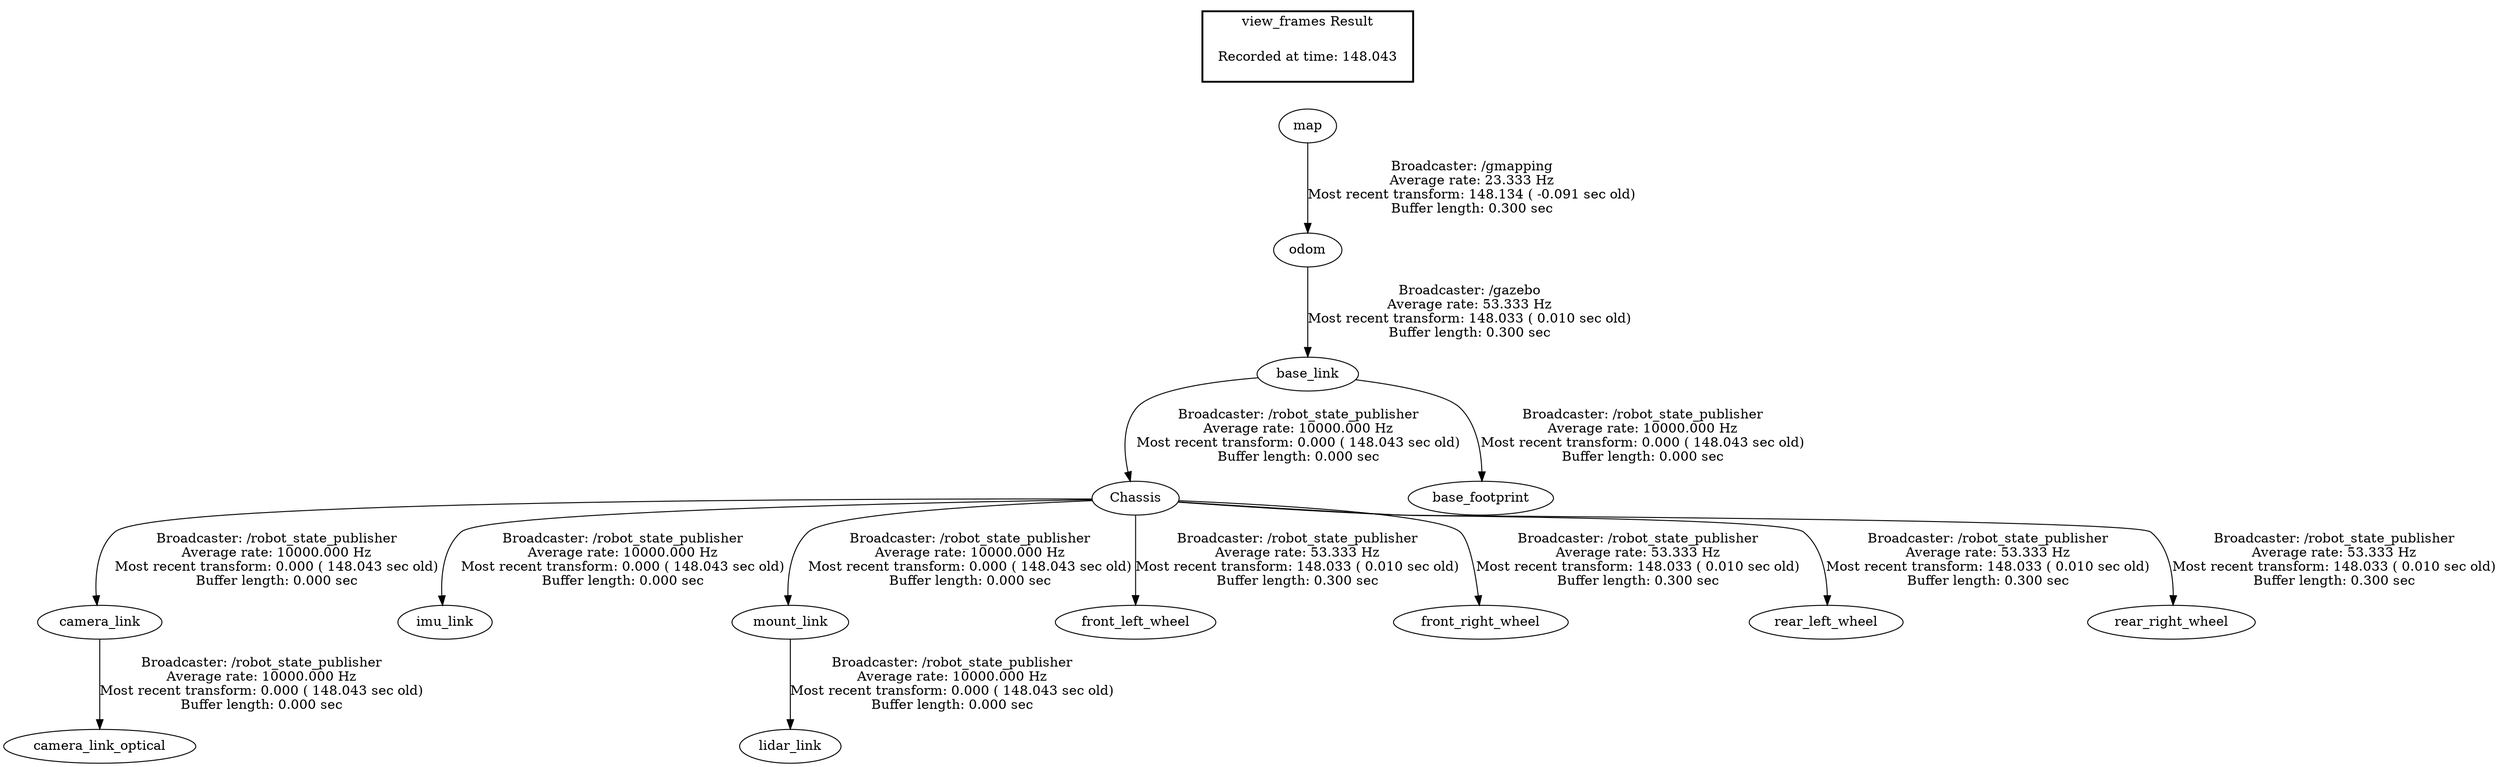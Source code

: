 digraph G {
"base_link" -> "Chassis"[label="Broadcaster: /robot_state_publisher\nAverage rate: 10000.000 Hz\nMost recent transform: 0.000 ( 148.043 sec old)\nBuffer length: 0.000 sec\n"];
"odom" -> "base_link"[label="Broadcaster: /gazebo\nAverage rate: 53.333 Hz\nMost recent transform: 148.033 ( 0.010 sec old)\nBuffer length: 0.300 sec\n"];
"base_link" -> "base_footprint"[label="Broadcaster: /robot_state_publisher\nAverage rate: 10000.000 Hz\nMost recent transform: 0.000 ( 148.043 sec old)\nBuffer length: 0.000 sec\n"];
"Chassis" -> "camera_link"[label="Broadcaster: /robot_state_publisher\nAverage rate: 10000.000 Hz\nMost recent transform: 0.000 ( 148.043 sec old)\nBuffer length: 0.000 sec\n"];
"camera_link" -> "camera_link_optical"[label="Broadcaster: /robot_state_publisher\nAverage rate: 10000.000 Hz\nMost recent transform: 0.000 ( 148.043 sec old)\nBuffer length: 0.000 sec\n"];
"Chassis" -> "imu_link"[label="Broadcaster: /robot_state_publisher\nAverage rate: 10000.000 Hz\nMost recent transform: 0.000 ( 148.043 sec old)\nBuffer length: 0.000 sec\n"];
"mount_link" -> "lidar_link"[label="Broadcaster: /robot_state_publisher\nAverage rate: 10000.000 Hz\nMost recent transform: 0.000 ( 148.043 sec old)\nBuffer length: 0.000 sec\n"];
"Chassis" -> "mount_link"[label="Broadcaster: /robot_state_publisher\nAverage rate: 10000.000 Hz\nMost recent transform: 0.000 ( 148.043 sec old)\nBuffer length: 0.000 sec\n"];
"map" -> "odom"[label="Broadcaster: /gmapping\nAverage rate: 23.333 Hz\nMost recent transform: 148.134 ( -0.091 sec old)\nBuffer length: 0.300 sec\n"];
"Chassis" -> "front_left_wheel"[label="Broadcaster: /robot_state_publisher\nAverage rate: 53.333 Hz\nMost recent transform: 148.033 ( 0.010 sec old)\nBuffer length: 0.300 sec\n"];
"Chassis" -> "front_right_wheel"[label="Broadcaster: /robot_state_publisher\nAverage rate: 53.333 Hz\nMost recent transform: 148.033 ( 0.010 sec old)\nBuffer length: 0.300 sec\n"];
"Chassis" -> "rear_left_wheel"[label="Broadcaster: /robot_state_publisher\nAverage rate: 53.333 Hz\nMost recent transform: 148.033 ( 0.010 sec old)\nBuffer length: 0.300 sec\n"];
"Chassis" -> "rear_right_wheel"[label="Broadcaster: /robot_state_publisher\nAverage rate: 53.333 Hz\nMost recent transform: 148.033 ( 0.010 sec old)\nBuffer length: 0.300 sec\n"];
edge [style=invis];
 subgraph cluster_legend { style=bold; color=black; label ="view_frames Result";
"Recorded at time: 148.043"[ shape=plaintext ] ;
 }->"map";
}